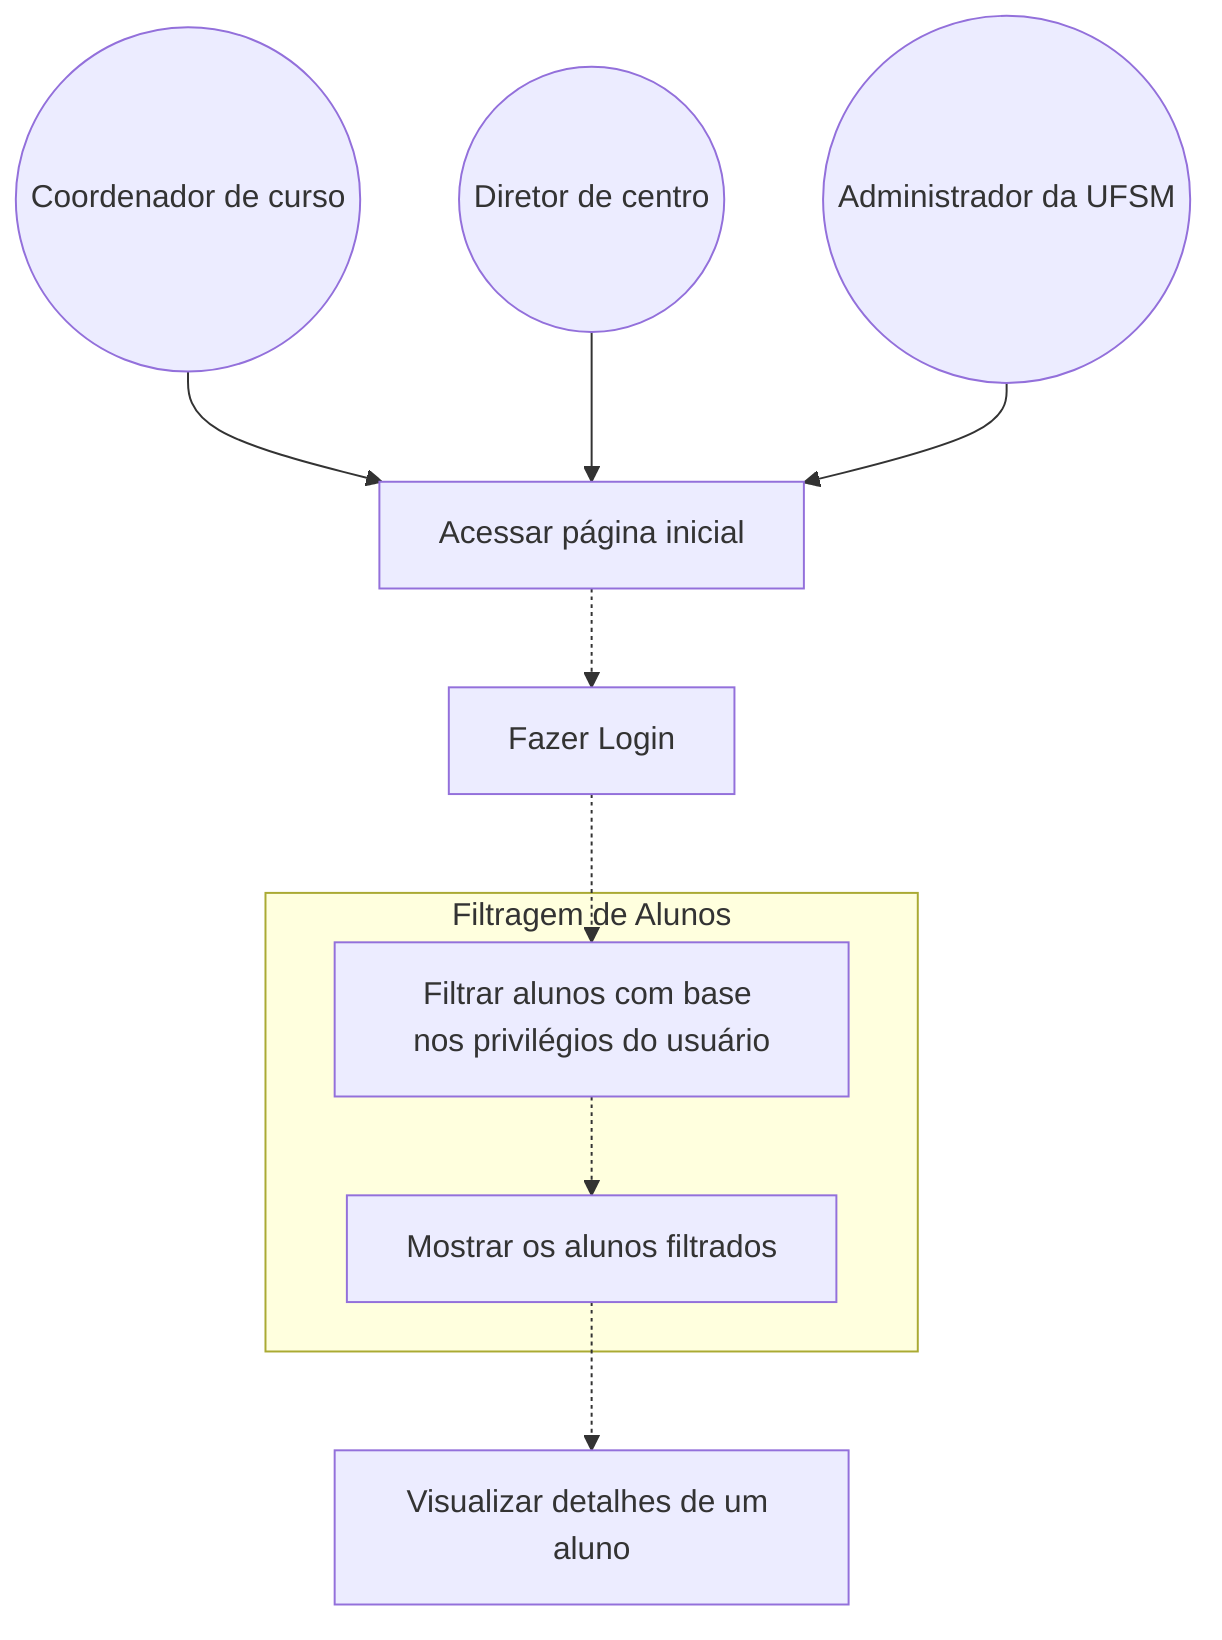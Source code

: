 graph TD

    Coordenador((Coordenador de curso)) --> A[Acessar página inicial]
    Diretor((Diretor de centro))       --> A
    Adm((Administrador da UFSM)) --> A

    A -.-> B[Fazer Login]

    subgraph "Filtragem de Alunos"
        direction TB
        C[Filtrar alunos com base nos privilégios do usuário]
        D[Mostrar os alunos filtrados]
    end

    B -.-> C
    C -.->D

    D -.-> E[Visualizar detalhes de um aluno]